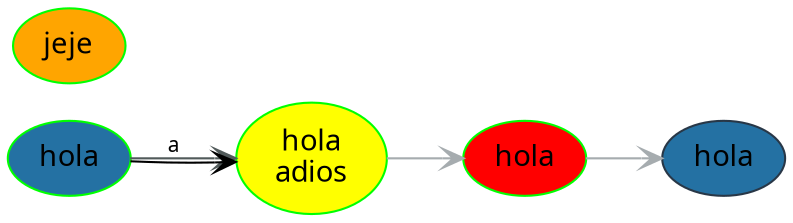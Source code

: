 digraph regexp {
rankdir=LR;
node[shape = "ellipse" style=filled fontname = "Century Gothic" color= green];
edge[arrowhead = vee color = "#a6acaf " fontname = "Sans-Serif" fontsize="10"];
0[ fillcolor="#2471a3" label = "hola" ];
1[label = "hola\nadios"][fillcolor=yellow]2[label = "hola"][fillcolor=red]3[label = "hola" color= "#283747" fillcolor="#2471a3"];
0->1[color = "#515a5a" label="a    "]
1->2
2->3
4[label = "jeje"]
4[fillcolor = orange]
0->1[color = "black" ]
}